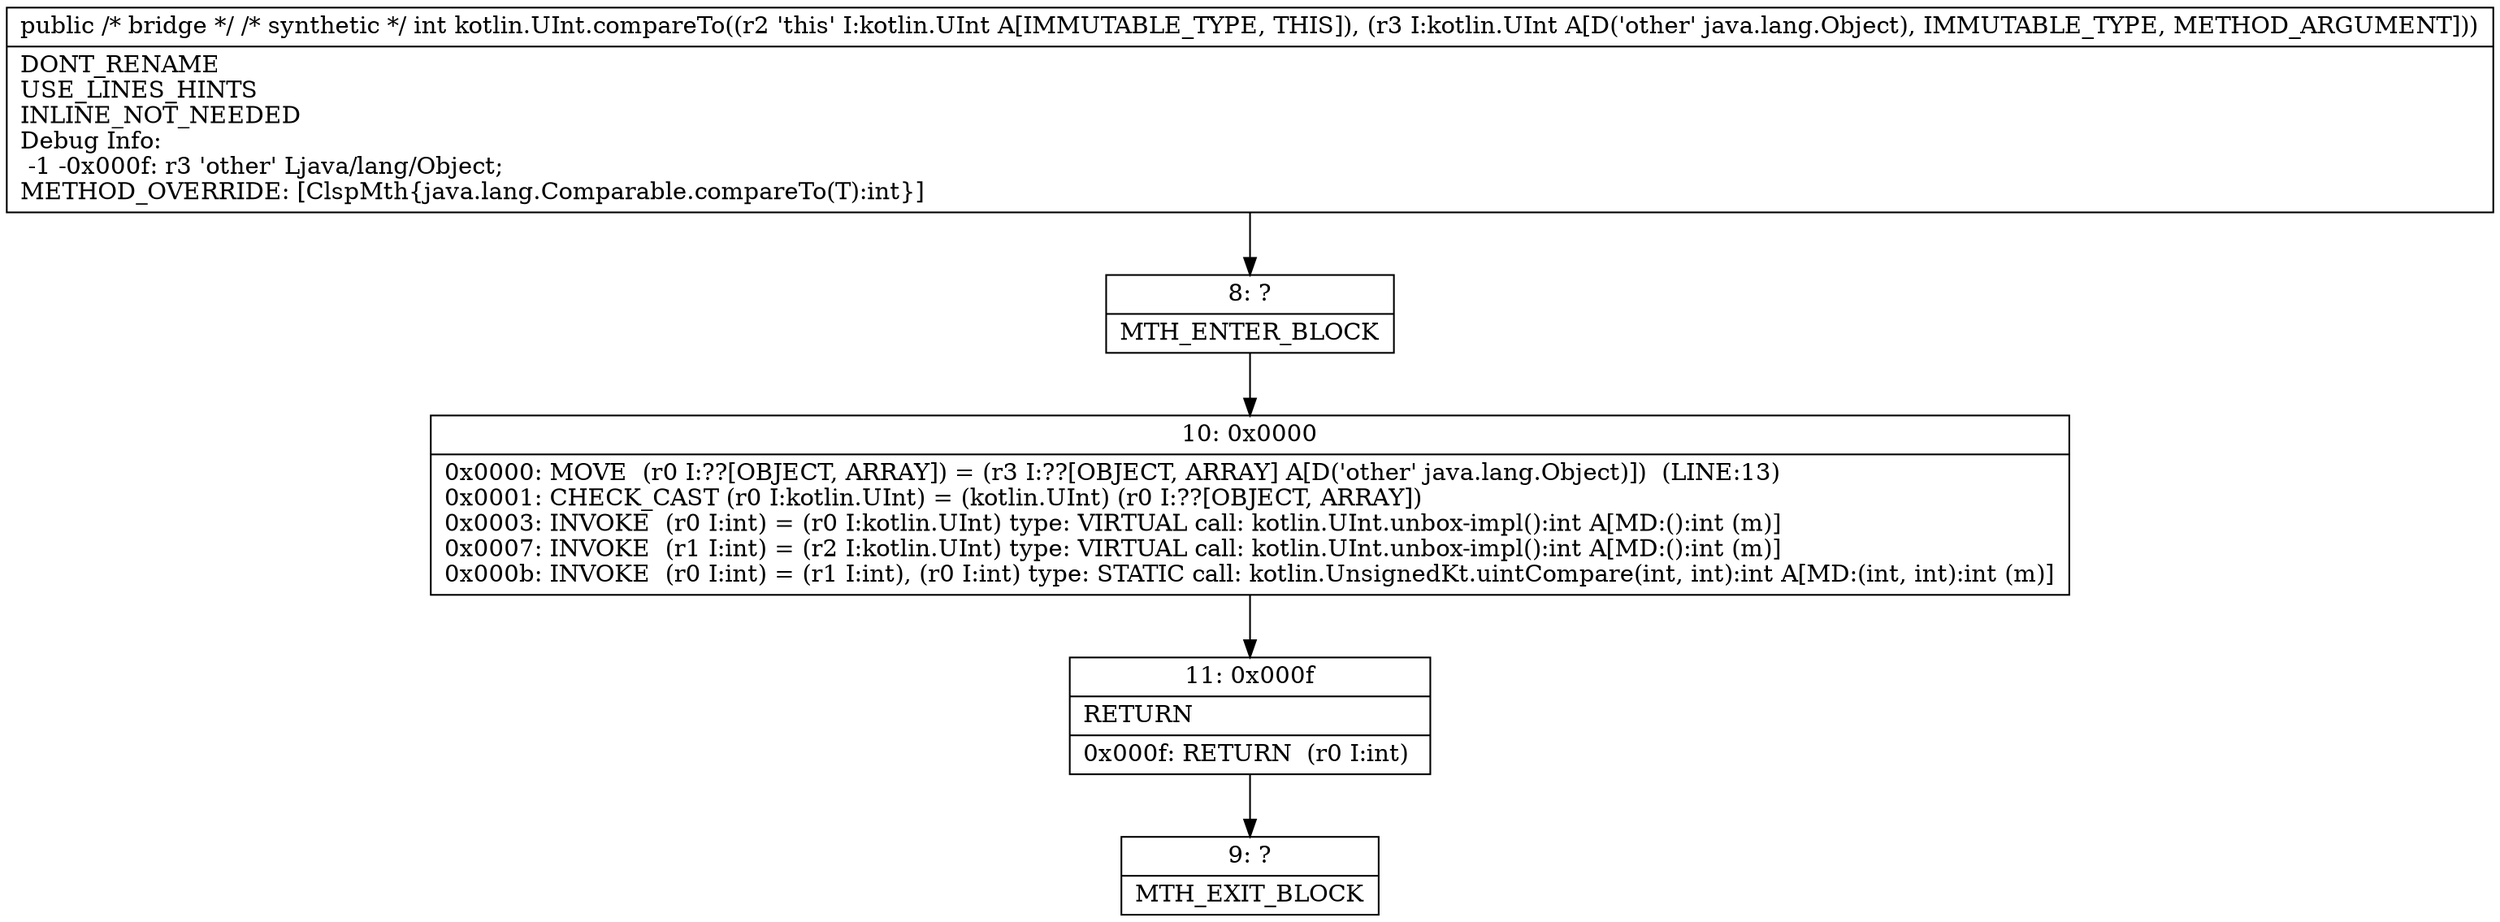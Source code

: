 digraph "CFG forkotlin.UInt.compareTo(Ljava\/lang\/Object;)I" {
Node_8 [shape=record,label="{8\:\ ?|MTH_ENTER_BLOCK\l}"];
Node_10 [shape=record,label="{10\:\ 0x0000|0x0000: MOVE  (r0 I:??[OBJECT, ARRAY]) = (r3 I:??[OBJECT, ARRAY] A[D('other' java.lang.Object)])  (LINE:13)\l0x0001: CHECK_CAST (r0 I:kotlin.UInt) = (kotlin.UInt) (r0 I:??[OBJECT, ARRAY]) \l0x0003: INVOKE  (r0 I:int) = (r0 I:kotlin.UInt) type: VIRTUAL call: kotlin.UInt.unbox\-impl():int A[MD:():int (m)]\l0x0007: INVOKE  (r1 I:int) = (r2 I:kotlin.UInt) type: VIRTUAL call: kotlin.UInt.unbox\-impl():int A[MD:():int (m)]\l0x000b: INVOKE  (r0 I:int) = (r1 I:int), (r0 I:int) type: STATIC call: kotlin.UnsignedKt.uintCompare(int, int):int A[MD:(int, int):int (m)]\l}"];
Node_11 [shape=record,label="{11\:\ 0x000f|RETURN\l|0x000f: RETURN  (r0 I:int) \l}"];
Node_9 [shape=record,label="{9\:\ ?|MTH_EXIT_BLOCK\l}"];
MethodNode[shape=record,label="{public \/* bridge *\/ \/* synthetic *\/ int kotlin.UInt.compareTo((r2 'this' I:kotlin.UInt A[IMMUTABLE_TYPE, THIS]), (r3 I:kotlin.UInt A[D('other' java.lang.Object), IMMUTABLE_TYPE, METHOD_ARGUMENT]))  | DONT_RENAME\lUSE_LINES_HINTS\lINLINE_NOT_NEEDED\lDebug Info:\l  \-1 \-0x000f: r3 'other' Ljava\/lang\/Object;\lMETHOD_OVERRIDE: [ClspMth\{java.lang.Comparable.compareTo(T):int\}]\l}"];
MethodNode -> Node_8;Node_8 -> Node_10;
Node_10 -> Node_11;
Node_11 -> Node_9;
}

